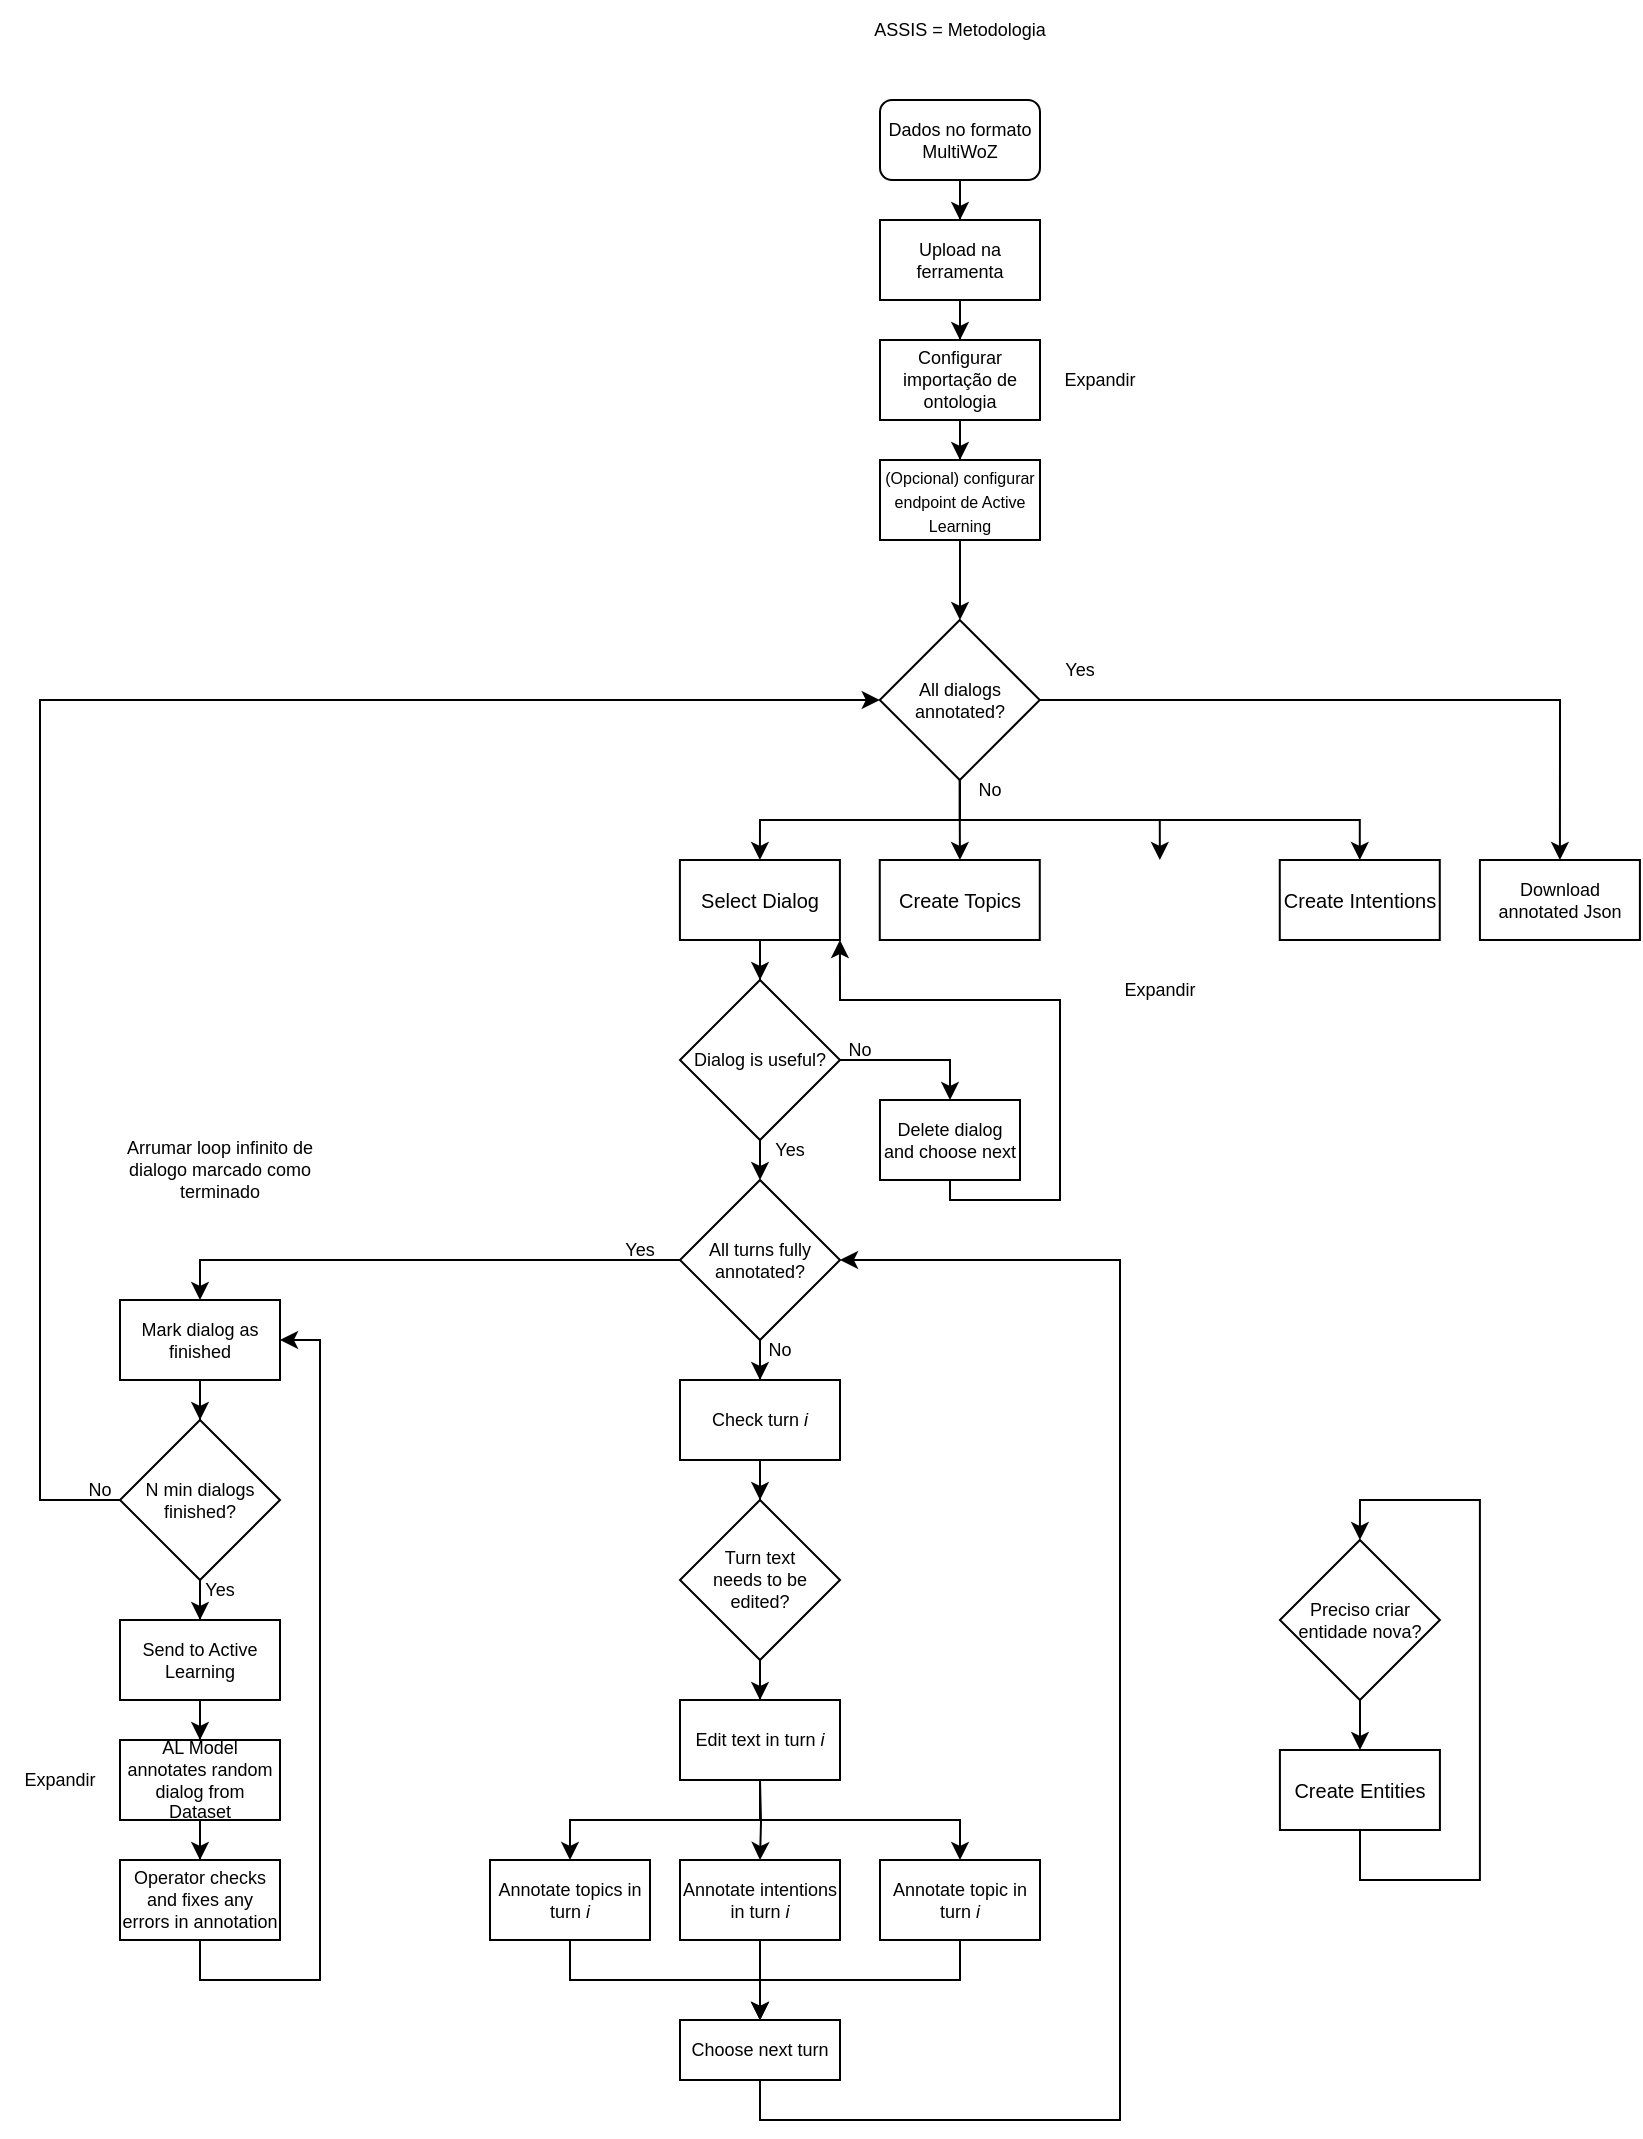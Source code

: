 <mxfile version="18.1.2" type="google"><diagram id="UwwP2Qq3AzNfzOclVscV" name="Page-1"><mxGraphModel grid="1" page="1" gridSize="10" guides="1" tooltips="1" connect="1" arrows="1" fold="1" pageScale="1" pageWidth="850" pageHeight="1100" math="0" shadow="0"><root><mxCell id="0"/><mxCell id="1" parent="0"/><mxCell id="0-cCwCvb7G1Yeapmh6Bt-6" value="" style="edgeStyle=orthogonalEdgeStyle;rounded=0;orthogonalLoop=1;jettySize=auto;html=1;fontSize=10;" edge="1" parent="1" source="0-cCwCvb7G1Yeapmh6Bt-3" target="0-cCwCvb7G1Yeapmh6Bt-5"><mxGeometry relative="1" as="geometry"/></mxCell><mxCell id="0-cCwCvb7G1Yeapmh6Bt-3" value="&lt;div style=&quot;font-size: 9px;&quot;&gt;Dados no formato MultiWoZ&lt;/div&gt;" style="rounded=1;whiteSpace=wrap;html=1;fontSize=9;" vertex="1" parent="1"><mxGeometry x="200" y="120" width="80" height="40" as="geometry"/></mxCell><mxCell id="0-cCwCvb7G1Yeapmh6Bt-8" value="" style="edgeStyle=orthogonalEdgeStyle;rounded=0;orthogonalLoop=1;jettySize=auto;html=1;fontSize=10;" edge="1" parent="1" source="0-cCwCvb7G1Yeapmh6Bt-5" target="0-cCwCvb7G1Yeapmh6Bt-7"><mxGeometry relative="1" as="geometry"/></mxCell><mxCell id="0-cCwCvb7G1Yeapmh6Bt-5" value="&lt;div style=&quot;font-size: 9px;&quot;&gt;Upload na ferramenta&lt;/div&gt;" style="rounded=0;whiteSpace=wrap;html=1;fontSize=9;" vertex="1" parent="1"><mxGeometry x="200" y="180" width="80" height="40" as="geometry"/></mxCell><mxCell id="0-cCwCvb7G1Yeapmh6Bt-10" value="" style="edgeStyle=orthogonalEdgeStyle;rounded=0;orthogonalLoop=1;jettySize=auto;html=1;fontSize=10;" edge="1" parent="1" source="0-cCwCvb7G1Yeapmh6Bt-7" target="0-cCwCvb7G1Yeapmh6Bt-9"><mxGeometry relative="1" as="geometry"/></mxCell><mxCell id="0-cCwCvb7G1Yeapmh6Bt-7" value="Configurar importação de ontologia" style="rounded=0;whiteSpace=wrap;html=1;fontSize=9;" vertex="1" parent="1"><mxGeometry x="200" y="240" width="80" height="40" as="geometry"/></mxCell><mxCell id="0-cCwCvb7G1Yeapmh6Bt-13" value="" style="edgeStyle=orthogonalEdgeStyle;rounded=0;orthogonalLoop=1;jettySize=auto;html=1;fontSize=9;" edge="1" parent="1" source="0-cCwCvb7G1Yeapmh6Bt-9"><mxGeometry relative="1" as="geometry"><mxPoint x="240" y="380" as="targetPoint"/></mxGeometry></mxCell><mxCell id="0-cCwCvb7G1Yeapmh6Bt-9" value="&lt;font style=&quot;font-size: 8px;&quot;&gt;(Opcional) configurar endpoint de Active Learning&lt;/font&gt;" style="rounded=0;whiteSpace=wrap;html=1;fontSize=10;" vertex="1" parent="1"><mxGeometry x="200" y="300" width="80" height="40" as="geometry"/></mxCell><mxCell id="0-cCwCvb7G1Yeapmh6Bt-11" value="ASSIS = Metodologia" style="text;html=1;strokeColor=none;fillColor=none;align=center;verticalAlign=middle;whiteSpace=wrap;rounded=0;fontSize=9;" vertex="1" parent="1"><mxGeometry x="175" y="70" width="130" height="30" as="geometry"/></mxCell><mxCell id="0-cCwCvb7G1Yeapmh6Bt-14" value="Create Intentions" style="rounded=0;whiteSpace=wrap;html=1;fontSize=10;" vertex="1" parent="1"><mxGeometry x="399.89" y="500" width="80" height="40" as="geometry"/></mxCell><mxCell id="0-cCwCvb7G1Yeapmh6Bt-15" value="Create Topics" style="rounded=0;whiteSpace=wrap;html=1;fontSize=10;" vertex="1" parent="1"><mxGeometry x="199.89" y="500" width="80" height="40" as="geometry"/></mxCell><mxCell id="0-cCwCvb7G1Yeapmh6Bt-17" value="" style="edgeStyle=orthogonalEdgeStyle;rounded=0;orthogonalLoop=1;jettySize=auto;html=1;fontSize=9;" edge="1" parent="1"><mxGeometry relative="1" as="geometry"><mxPoint x="239.96" y="460" as="sourcePoint"/><mxPoint x="139.96" y="500" as="targetPoint"/><Array as="points"><mxPoint x="239.96" y="480"/><mxPoint x="139.96" y="480"/></Array></mxGeometry></mxCell><mxCell id="0-cCwCvb7G1Yeapmh6Bt-103" value="" style="edgeStyle=orthogonalEdgeStyle;rounded=0;orthogonalLoop=1;jettySize=auto;html=1;fontSize=9;entryX=0.5;entryY=0;entryDx=0;entryDy=0;" edge="1" parent="1" source="0-cCwCvb7G1Yeapmh6Bt-19" target="0-cCwCvb7G1Yeapmh6Bt-56"><mxGeometry relative="1" as="geometry"/></mxCell><mxCell id="0-cCwCvb7G1Yeapmh6Bt-19" value="Select Dialog" style="rounded=0;whiteSpace=wrap;html=1;fontSize=10;" vertex="1" parent="1"><mxGeometry x="99.96" y="500" width="80" height="40" as="geometry"/></mxCell><mxCell id="0-cCwCvb7G1Yeapmh6Bt-31" value="" style="edgeStyle=orthogonalEdgeStyle;rounded=0;orthogonalLoop=1;jettySize=auto;html=1;fontSize=9;" edge="1" parent="1" target="0-cCwCvb7G1Yeapmh6Bt-33"><mxGeometry relative="1" as="geometry"><mxPoint x="140" y="960" as="sourcePoint"/></mxGeometry></mxCell><mxCell id="0-cCwCvb7G1Yeapmh6Bt-40" value="" style="edgeStyle=orthogonalEdgeStyle;rounded=0;orthogonalLoop=1;jettySize=auto;html=1;fontSize=9;" edge="1" parent="1" source="0-cCwCvb7G1Yeapmh6Bt-32" target="0-cCwCvb7G1Yeapmh6Bt-39"><mxGeometry relative="1" as="geometry"/></mxCell><mxCell id="0-cCwCvb7G1Yeapmh6Bt-63" value="" style="edgeStyle=orthogonalEdgeStyle;rounded=0;orthogonalLoop=1;jettySize=auto;html=1;fontSize=9;entryX=0.5;entryY=0;entryDx=0;entryDy=0;" edge="1" parent="1" source="0-cCwCvb7G1Yeapmh6Bt-32" target="0-cCwCvb7G1Yeapmh6Bt-66"><mxGeometry relative="1" as="geometry"><mxPoint x="-140" y="700" as="targetPoint"/></mxGeometry></mxCell><mxCell id="0-cCwCvb7G1Yeapmh6Bt-32" value="All turns fully annotated?" style="rhombus;whiteSpace=wrap;html=1;fontSize=9;" vertex="1" parent="1"><mxGeometry x="100.0" y="660" width="80" height="80" as="geometry"/></mxCell><mxCell id="0-cCwCvb7G1Yeapmh6Bt-50" value="" style="edgeStyle=orthogonalEdgeStyle;rounded=0;orthogonalLoop=1;jettySize=auto;html=1;fontSize=9;" edge="1" parent="1" source="0-cCwCvb7G1Yeapmh6Bt-33" target="0-cCwCvb7G1Yeapmh6Bt-45"><mxGeometry relative="1" as="geometry"/></mxCell><mxCell id="0-cCwCvb7G1Yeapmh6Bt-33" value="Annotate intentions in turn &lt;i&gt;i&lt;/i&gt;" style="rounded=0;whiteSpace=wrap;html=1;fontSize=9;" vertex="1" parent="1"><mxGeometry x="100.0" y="1000" width="80" height="40" as="geometry"/></mxCell><mxCell id="0-cCwCvb7G1Yeapmh6Bt-49" value="" style="edgeStyle=orthogonalEdgeStyle;rounded=0;orthogonalLoop=1;jettySize=auto;html=1;fontSize=9;" edge="1" parent="1" source="0-cCwCvb7G1Yeapmh6Bt-34" target="0-cCwCvb7G1Yeapmh6Bt-45"><mxGeometry relative="1" as="geometry"><Array as="points"><mxPoint x="240.0" y="1060"/><mxPoint x="140" y="1060"/></Array></mxGeometry></mxCell><mxCell id="0-cCwCvb7G1Yeapmh6Bt-34" value="Annotate topic in turn &lt;i&gt;i&lt;/i&gt;" style="rounded=0;whiteSpace=wrap;html=1;fontSize=9;" vertex="1" parent="1"><mxGeometry x="200" y="1000" width="80" height="40" as="geometry"/></mxCell><mxCell id="0-cCwCvb7G1Yeapmh6Bt-47" value="" style="edgeStyle=orthogonalEdgeStyle;rounded=0;orthogonalLoop=1;jettySize=auto;html=1;fontSize=9;" edge="1" parent="1" source="0-cCwCvb7G1Yeapmh6Bt-35" target="0-cCwCvb7G1Yeapmh6Bt-45"><mxGeometry relative="1" as="geometry"><mxPoint x="45.0" y="1120" as="targetPoint"/><Array as="points"><mxPoint x="45.0" y="1060"/><mxPoint x="140" y="1060"/></Array></mxGeometry></mxCell><mxCell id="0-cCwCvb7G1Yeapmh6Bt-35" value="Annotate topics in turn &lt;i&gt;i&lt;/i&gt;" style="rounded=0;whiteSpace=wrap;html=1;fontSize=9;" vertex="1" parent="1"><mxGeometry x="5.0" y="1000" width="80" height="40" as="geometry"/></mxCell><mxCell id="0-cCwCvb7G1Yeapmh6Bt-36" value="" style="edgeStyle=orthogonalEdgeStyle;rounded=0;orthogonalLoop=1;jettySize=auto;html=1;fontSize=9;entryX=0.5;entryY=0;entryDx=0;entryDy=0;" edge="1" parent="1" target="0-cCwCvb7G1Yeapmh6Bt-34"><mxGeometry relative="1" as="geometry"><mxPoint x="140" y="960" as="sourcePoint"/><mxPoint x="150" y="1010" as="targetPoint"/><Array as="points"><mxPoint x="140" y="980"/><mxPoint x="240.0" y="980"/></Array></mxGeometry></mxCell><mxCell id="0-cCwCvb7G1Yeapmh6Bt-37" value="" style="edgeStyle=orthogonalEdgeStyle;rounded=0;orthogonalLoop=1;jettySize=auto;html=1;fontSize=9;entryX=0.5;entryY=0;entryDx=0;entryDy=0;" edge="1" parent="1" target="0-cCwCvb7G1Yeapmh6Bt-35"><mxGeometry relative="1" as="geometry"><mxPoint x="140" y="980" as="sourcePoint"/><mxPoint x="250.0" y="1030" as="targetPoint"/><Array as="points"><mxPoint x="45.0" y="980"/></Array></mxGeometry></mxCell><mxCell id="0-cCwCvb7G1Yeapmh6Bt-42" value="" style="edgeStyle=orthogonalEdgeStyle;rounded=0;orthogonalLoop=1;jettySize=auto;html=1;fontSize=9;" edge="1" parent="1" source="0-cCwCvb7G1Yeapmh6Bt-39" target="0-cCwCvb7G1Yeapmh6Bt-41"><mxGeometry relative="1" as="geometry"/></mxCell><mxCell id="0-cCwCvb7G1Yeapmh6Bt-39" value="Check turn &lt;i&gt;i &lt;/i&gt;" style="rounded=0;whiteSpace=wrap;html=1;fontSize=9;" vertex="1" parent="1"><mxGeometry x="100.0" y="760" width="80" height="40" as="geometry"/></mxCell><mxCell id="0-cCwCvb7G1Yeapmh6Bt-44" value="" style="edgeStyle=orthogonalEdgeStyle;rounded=0;orthogonalLoop=1;jettySize=auto;html=1;fontSize=9;" edge="1" parent="1" source="0-cCwCvb7G1Yeapmh6Bt-41" target="0-cCwCvb7G1Yeapmh6Bt-43"><mxGeometry relative="1" as="geometry"/></mxCell><mxCell id="0-cCwCvb7G1Yeapmh6Bt-41" value="Turn text&lt;br&gt;needs to be edited?" style="rhombus;whiteSpace=wrap;html=1;fontSize=9;" vertex="1" parent="1"><mxGeometry x="100.0" y="820" width="80" height="80" as="geometry"/></mxCell><mxCell id="0-cCwCvb7G1Yeapmh6Bt-43" value="Edit text in turn &lt;i&gt;i&lt;/i&gt;" style="rounded=0;whiteSpace=wrap;html=1;fontSize=9;" vertex="1" parent="1"><mxGeometry x="100.0" y="920" width="80" height="40" as="geometry"/></mxCell><mxCell id="0-cCwCvb7G1Yeapmh6Bt-52" value="" style="edgeStyle=orthogonalEdgeStyle;rounded=0;orthogonalLoop=1;jettySize=auto;html=1;fontSize=9;entryX=1;entryY=0.5;entryDx=0;entryDy=0;" edge="1" parent="1" source="0-cCwCvb7G1Yeapmh6Bt-45" target="0-cCwCvb7G1Yeapmh6Bt-32"><mxGeometry relative="1" as="geometry"><mxPoint x="320.0" y="1140" as="targetPoint"/><Array as="points"><mxPoint x="140" y="1130"/><mxPoint x="320.0" y="1130"/><mxPoint x="320.0" y="700"/></Array></mxGeometry></mxCell><mxCell id="0-cCwCvb7G1Yeapmh6Bt-45" value="Choose next turn" style="rounded=0;whiteSpace=wrap;html=1;fontSize=9;" vertex="1" parent="1"><mxGeometry x="100.0" y="1080" width="80" height="30" as="geometry"/></mxCell><mxCell id="0-cCwCvb7G1Yeapmh6Bt-53" value="No" style="text;html=1;strokeColor=none;fillColor=none;align=center;verticalAlign=middle;whiteSpace=wrap;rounded=0;fontSize=9;" vertex="1" parent="1"><mxGeometry x="120.0" y="730" width="60" height="30" as="geometry"/></mxCell><mxCell id="0-cCwCvb7G1Yeapmh6Bt-54" value="Yes" style="text;html=1;strokeColor=none;fillColor=none;align=center;verticalAlign=middle;whiteSpace=wrap;rounded=0;fontSize=9;" vertex="1" parent="1"><mxGeometry x="125.0" y="630" width="60" height="30" as="geometry"/></mxCell><mxCell id="0-cCwCvb7G1Yeapmh6Bt-114" value="" style="edgeStyle=orthogonalEdgeStyle;rounded=0;orthogonalLoop=1;jettySize=auto;html=1;fontSize=9;entryX=1;entryY=1;entryDx=0;entryDy=0;" edge="1" parent="1" source="0-cCwCvb7G1Yeapmh6Bt-55" target="0-cCwCvb7G1Yeapmh6Bt-19"><mxGeometry relative="1" as="geometry"><mxPoint x="235.0" y="740.0" as="targetPoint"/><Array as="points"><mxPoint x="235" y="670"/><mxPoint x="290" y="670"/><mxPoint x="290" y="570"/><mxPoint x="180" y="570"/></Array></mxGeometry></mxCell><mxCell id="0-cCwCvb7G1Yeapmh6Bt-55" value="Delete dialog and choose next" style="rounded=0;whiteSpace=wrap;html=1;fontSize=9;" vertex="1" parent="1"><mxGeometry x="200" y="620" width="70" height="40" as="geometry"/></mxCell><mxCell id="0-cCwCvb7G1Yeapmh6Bt-57" value="" style="edgeStyle=orthogonalEdgeStyle;rounded=0;orthogonalLoop=1;jettySize=auto;html=1;fontSize=9;" edge="1" parent="1" source="0-cCwCvb7G1Yeapmh6Bt-56"><mxGeometry relative="1" as="geometry"><mxPoint x="140" y="660" as="targetPoint"/></mxGeometry></mxCell><mxCell id="0-cCwCvb7G1Yeapmh6Bt-58" value="" style="edgeStyle=orthogonalEdgeStyle;rounded=0;orthogonalLoop=1;jettySize=auto;html=1;fontSize=9;entryX=0.5;entryY=0;entryDx=0;entryDy=0;" edge="1" parent="1" source="0-cCwCvb7G1Yeapmh6Bt-56" target="0-cCwCvb7G1Yeapmh6Bt-55"><mxGeometry relative="1" as="geometry"><Array as="points"><mxPoint x="235.0" y="600"/></Array></mxGeometry></mxCell><mxCell id="0-cCwCvb7G1Yeapmh6Bt-56" value="Dialog is useful?" style="rhombus;whiteSpace=wrap;html=1;fontSize=9;" vertex="1" parent="1"><mxGeometry x="100.0" y="560" width="80" height="80" as="geometry"/></mxCell><mxCell id="0-cCwCvb7G1Yeapmh6Bt-61" value="No" style="text;html=1;strokeColor=none;fillColor=none;align=center;verticalAlign=middle;whiteSpace=wrap;rounded=0;fontSize=9;" vertex="1" parent="1"><mxGeometry x="160" y="580" width="60" height="30" as="geometry"/></mxCell><mxCell id="0-cCwCvb7G1Yeapmh6Bt-68" value="" style="edgeStyle=orthogonalEdgeStyle;rounded=0;orthogonalLoop=1;jettySize=auto;html=1;fontSize=9;" edge="1" parent="1" source="0-cCwCvb7G1Yeapmh6Bt-66" target="0-cCwCvb7G1Yeapmh6Bt-67"><mxGeometry relative="1" as="geometry"/></mxCell><mxCell id="0-cCwCvb7G1Yeapmh6Bt-66" value="Mark dialog as finished" style="rounded=0;whiteSpace=wrap;html=1;fontSize=9;" vertex="1" parent="1"><mxGeometry x="-180" y="720" width="80" height="40" as="geometry"/></mxCell><mxCell id="0-cCwCvb7G1Yeapmh6Bt-70" value="" style="edgeStyle=orthogonalEdgeStyle;rounded=0;orthogonalLoop=1;jettySize=auto;html=1;fontSize=9;" edge="1" parent="1" source="0-cCwCvb7G1Yeapmh6Bt-67" target="0-cCwCvb7G1Yeapmh6Bt-69"><mxGeometry relative="1" as="geometry"/></mxCell><mxCell id="0-cCwCvb7G1Yeapmh6Bt-67" value="N min dialogs finished?" style="rhombus;whiteSpace=wrap;html=1;fontSize=9;" vertex="1" parent="1"><mxGeometry x="-180" y="780" width="80" height="80" as="geometry"/></mxCell><mxCell id="0-cCwCvb7G1Yeapmh6Bt-74" value="" style="edgeStyle=orthogonalEdgeStyle;rounded=0;orthogonalLoop=1;jettySize=auto;html=1;fontSize=9;" edge="1" parent="1" source="0-cCwCvb7G1Yeapmh6Bt-69" target="0-cCwCvb7G1Yeapmh6Bt-73"><mxGeometry relative="1" as="geometry"/></mxCell><mxCell id="0-cCwCvb7G1Yeapmh6Bt-69" value="Send to Active Learning" style="rounded=0;whiteSpace=wrap;html=1;fontSize=9;" vertex="1" parent="1"><mxGeometry x="-180" y="880" width="80" height="40" as="geometry"/></mxCell><mxCell id="0-cCwCvb7G1Yeapmh6Bt-71" value="Yes" style="text;html=1;strokeColor=none;fillColor=none;align=center;verticalAlign=middle;whiteSpace=wrap;rounded=0;fontSize=9;" vertex="1" parent="1"><mxGeometry x="50.0" y="680" width="60" height="30" as="geometry"/></mxCell><mxCell id="0-cCwCvb7G1Yeapmh6Bt-76" value="" style="edgeStyle=orthogonalEdgeStyle;rounded=0;orthogonalLoop=1;jettySize=auto;html=1;fontSize=9;" edge="1" parent="1" source="0-cCwCvb7G1Yeapmh6Bt-73" target="0-cCwCvb7G1Yeapmh6Bt-75"><mxGeometry relative="1" as="geometry"/></mxCell><mxCell id="0-cCwCvb7G1Yeapmh6Bt-73" value="AL Model annotates random dialog from Dataset" style="rounded=0;whiteSpace=wrap;html=1;fontSize=9;" vertex="1" parent="1"><mxGeometry x="-180" y="940" width="80" height="40" as="geometry"/></mxCell><mxCell id="0-cCwCvb7G1Yeapmh6Bt-84" value="" style="edgeStyle=orthogonalEdgeStyle;rounded=0;orthogonalLoop=1;jettySize=auto;html=1;fontSize=9;entryX=1;entryY=0.5;entryDx=0;entryDy=0;" edge="1" parent="1" source="0-cCwCvb7G1Yeapmh6Bt-75" target="0-cCwCvb7G1Yeapmh6Bt-66"><mxGeometry relative="1" as="geometry"><mxPoint x="-60.0" y="740" as="targetPoint"/><Array as="points"><mxPoint x="-140" y="1060"/><mxPoint x="-80.0" y="1060"/><mxPoint x="-80.0" y="740"/></Array></mxGeometry></mxCell><mxCell id="0-cCwCvb7G1Yeapmh6Bt-75" value="Operator checks and fixes any errors in annotation" style="rounded=0;whiteSpace=wrap;html=1;fontSize=9;" vertex="1" parent="1"><mxGeometry x="-180" y="1000" width="80" height="40" as="geometry"/></mxCell><mxCell id="0-cCwCvb7G1Yeapmh6Bt-81" value="Yes" style="text;html=1;strokeColor=none;fillColor=none;align=center;verticalAlign=middle;whiteSpace=wrap;rounded=0;fontSize=9;" vertex="1" parent="1"><mxGeometry x="-160" y="850" width="60" height="30" as="geometry"/></mxCell><mxCell id="0-cCwCvb7G1Yeapmh6Bt-82" value="No" style="text;html=1;strokeColor=none;fillColor=none;align=center;verticalAlign=middle;whiteSpace=wrap;rounded=0;fontSize=9;" vertex="1" parent="1"><mxGeometry x="-220" y="800" width="60" height="30" as="geometry"/></mxCell><mxCell id="0-cCwCvb7G1Yeapmh6Bt-86" value="" style="edgeStyle=orthogonalEdgeStyle;rounded=0;orthogonalLoop=1;jettySize=auto;html=1;fontSize=9;" edge="1" parent="1" source="0-cCwCvb7G1Yeapmh6Bt-85"><mxGeometry relative="1" as="geometry"><mxPoint x="239.96" y="500" as="targetPoint"/></mxGeometry></mxCell><mxCell id="0-cCwCvb7G1Yeapmh6Bt-92" value="" style="edgeStyle=orthogonalEdgeStyle;rounded=0;orthogonalLoop=1;jettySize=auto;html=1;fontSize=9;entryX=0.5;entryY=0;entryDx=0;entryDy=0;" edge="1" parent="1" source="0-cCwCvb7G1Yeapmh6Bt-85" target="0-cCwCvb7G1Yeapmh6Bt-93"><mxGeometry relative="1" as="geometry"><mxPoint x="429.96" y="490.0" as="targetPoint"/></mxGeometry></mxCell><mxCell id="0-cCwCvb7G1Yeapmh6Bt-85" value="All dialogs annotated?" style="rhombus;whiteSpace=wrap;html=1;fontSize=9;" vertex="1" parent="1"><mxGeometry x="199.89" y="380" width="80" height="80" as="geometry"/></mxCell><mxCell id="0-cCwCvb7G1Yeapmh6Bt-89" value="No" style="text;html=1;strokeColor=none;fillColor=none;align=center;verticalAlign=middle;whiteSpace=wrap;rounded=0;fontSize=9;" vertex="1" parent="1"><mxGeometry x="224.96" y="450" width="60" height="30" as="geometry"/></mxCell><mxCell id="0-cCwCvb7G1Yeapmh6Bt-93" value="Download annotated Json" style="rounded=0;whiteSpace=wrap;html=1;fontSize=9;" vertex="1" parent="1"><mxGeometry x="499.96" y="500" width="80" height="40" as="geometry"/></mxCell><mxCell id="0-cCwCvb7G1Yeapmh6Bt-94" value="Yes" style="text;html=1;strokeColor=none;fillColor=none;align=center;verticalAlign=middle;whiteSpace=wrap;rounded=0;fontSize=9;" vertex="1" parent="1"><mxGeometry x="269.96" y="390" width="60" height="30" as="geometry"/></mxCell><mxCell id="0-cCwCvb7G1Yeapmh6Bt-95" value="&lt;div&gt;Expandir&lt;/div&gt;" style="text;html=1;strokeColor=none;fillColor=none;align=center;verticalAlign=middle;whiteSpace=wrap;rounded=0;fontSize=9;" vertex="1" parent="1"><mxGeometry x="280" y="245" width="60" height="30" as="geometry"/></mxCell><mxCell id="0-cCwCvb7G1Yeapmh6Bt-96" value="&lt;div&gt;Expandir&lt;/div&gt;" style="text;html=1;strokeColor=none;fillColor=none;align=center;verticalAlign=middle;whiteSpace=wrap;rounded=0;fontSize=9;" vertex="1" parent="1"><mxGeometry x="-240" y="945" width="60" height="30" as="geometry"/></mxCell><mxCell id="0-cCwCvb7G1Yeapmh6Bt-99" value="" style="edgeStyle=orthogonalEdgeStyle;rounded=0;orthogonalLoop=1;jettySize=auto;html=1;fontSize=9;exitX=0.5;exitY=1;exitDx=0;exitDy=0;" edge="1" parent="1"><mxGeometry relative="1" as="geometry"><mxPoint x="239.92" y="460" as="sourcePoint"/><mxPoint x="339.92" y="500" as="targetPoint"/><Array as="points"><mxPoint x="239.92" y="480"/><mxPoint x="339.92" y="480"/></Array></mxGeometry></mxCell><mxCell id="0-cCwCvb7G1Yeapmh6Bt-104" value="" style="edgeStyle=orthogonalEdgeStyle;rounded=0;orthogonalLoop=1;jettySize=auto;html=1;fontSize=9;exitX=0.5;exitY=1;exitDx=0;exitDy=0;entryX=0.5;entryY=0;entryDx=0;entryDy=0;" edge="1" parent="1" target="0-cCwCvb7G1Yeapmh6Bt-14"><mxGeometry relative="1" as="geometry"><mxPoint x="240.0" y="460" as="sourcePoint"/><mxPoint x="340.0" y="500" as="targetPoint"/><Array as="points"><mxPoint x="240" y="480"/><mxPoint x="440" y="480"/></Array></mxGeometry></mxCell><mxCell id="0-cCwCvb7G1Yeapmh6Bt-105" value="" style="edgeStyle=orthogonalEdgeStyle;rounded=0;orthogonalLoop=1;jettySize=auto;html=1;fontSize=9;entryX=0;entryY=0.5;entryDx=0;entryDy=0;exitX=0;exitY=0.5;exitDx=0;exitDy=0;" edge="1" parent="1" source="0-cCwCvb7G1Yeapmh6Bt-67" target="0-cCwCvb7G1Yeapmh6Bt-85"><mxGeometry relative="1" as="geometry"><mxPoint x="-380" y="830" as="sourcePoint"/><mxPoint x="-220.04" y="470.0" as="targetPoint"/><Array as="points"><mxPoint x="-220" y="820"/><mxPoint x="-220" y="420"/></Array></mxGeometry></mxCell><mxCell id="0-cCwCvb7G1Yeapmh6Bt-106" value="Arrumar loop infinito de dialogo marcado como terminado " style="text;html=1;strokeColor=none;fillColor=none;align=center;verticalAlign=middle;whiteSpace=wrap;rounded=0;fontSize=9;" vertex="1" parent="1"><mxGeometry x="-180" y="640" width="100" height="30" as="geometry"/></mxCell><mxCell id="0-cCwCvb7G1Yeapmh6Bt-107" value="Expandir" style="text;html=1;strokeColor=none;fillColor=none;align=center;verticalAlign=middle;whiteSpace=wrap;rounded=0;fontSize=9;" vertex="1" parent="1"><mxGeometry x="309.89" y="550" width="60" height="30" as="geometry"/></mxCell><mxCell id="0-cCwCvb7G1Yeapmh6Bt-110" value="" style="edgeStyle=orthogonalEdgeStyle;rounded=0;orthogonalLoop=1;jettySize=auto;html=1;fontSize=9;" edge="1" parent="1" source="0-cCwCvb7G1Yeapmh6Bt-108" target="0-cCwCvb7G1Yeapmh6Bt-109"><mxGeometry relative="1" as="geometry"/></mxCell><mxCell id="0-cCwCvb7G1Yeapmh6Bt-108" value="Preciso criar entidade nova?" style="rhombus;whiteSpace=wrap;html=1;fontSize=9;" vertex="1" parent="1"><mxGeometry x="399.96" y="840" width="80" height="80" as="geometry"/></mxCell><mxCell id="0-cCwCvb7G1Yeapmh6Bt-112" value="" style="edgeStyle=orthogonalEdgeStyle;rounded=0;orthogonalLoop=1;jettySize=auto;html=1;fontSize=9;entryX=0.5;entryY=0;entryDx=0;entryDy=0;" edge="1" parent="1" source="0-cCwCvb7G1Yeapmh6Bt-109" target="0-cCwCvb7G1Yeapmh6Bt-108"><mxGeometry relative="1" as="geometry"><mxPoint x="509.96" y="790" as="targetPoint"/><Array as="points"><mxPoint x="439.96" y="1010"/><mxPoint x="499.96" y="1010"/><mxPoint x="499.96" y="820"/><mxPoint x="439.96" y="820"/></Array></mxGeometry></mxCell><mxCell id="0-cCwCvb7G1Yeapmh6Bt-109" value="Create Entities" style="rounded=0;whiteSpace=wrap;html=1;fontSize=10;" vertex="1" parent="1"><mxGeometry x="399.96" y="945" width="80" height="40" as="geometry"/></mxCell></root></mxGraphModel></diagram></mxfile>

